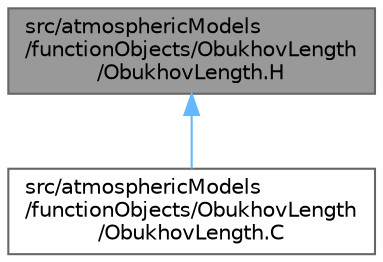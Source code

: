 digraph "src/atmosphericModels/functionObjects/ObukhovLength/ObukhovLength.H"
{
 // LATEX_PDF_SIZE
  bgcolor="transparent";
  edge [fontname=Helvetica,fontsize=10,labelfontname=Helvetica,labelfontsize=10];
  node [fontname=Helvetica,fontsize=10,shape=box,height=0.2,width=0.4];
  Node1 [id="Node000001",label="src/atmosphericModels\l/functionObjects/ObukhovLength\l/ObukhovLength.H",height=0.2,width=0.4,color="gray40", fillcolor="grey60", style="filled", fontcolor="black",tooltip=" "];
  Node1 -> Node2 [id="edge1_Node000001_Node000002",dir="back",color="steelblue1",style="solid",tooltip=" "];
  Node2 [id="Node000002",label="src/atmosphericModels\l/functionObjects/ObukhovLength\l/ObukhovLength.C",height=0.2,width=0.4,color="grey40", fillcolor="white", style="filled",URL="$ObukhovLength_8C.html",tooltip=" "];
}
